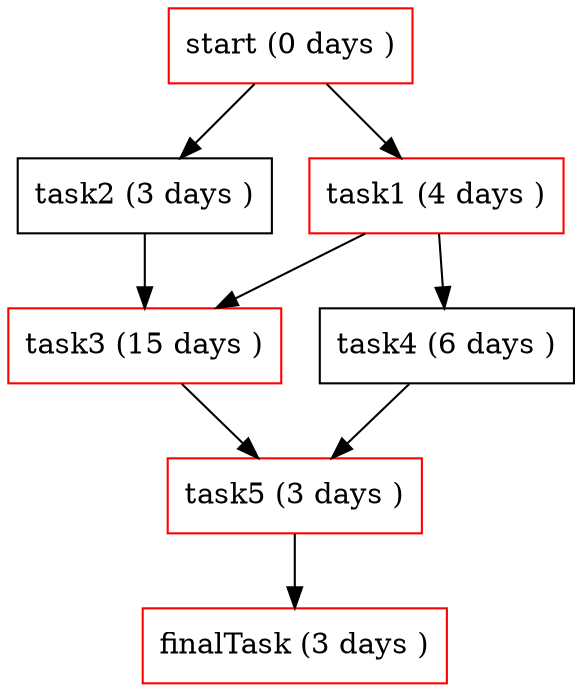 digraph G {
	start [shape=box,label="start (0 days )"];
	start [color=red];
	task1 [shape=box];
	start -> task1;
	task1 [shape=box,label="task1 (4 days )"];
	task1 [color=red];
	task3 [shape=box];
	task1 -> task3;
	task3 [shape=box,label="task3 (15 days )"];
	task3 [color=red];
	task5 [shape=box];
	task3 -> task5;
	task5 [shape=box,label="task5 (3 days )"];
	task5 [color=red];
	finalTask [shape=box];
	task5 -> finalTask;
	finalTask [shape=box,label="finalTask (3 days )"];
	finalTask [color=red];
	task4 [shape=box];
	task1 -> task4;
	task4 [shape=box,label="task4 (6 days )"];
	task5 [shape=box];
	task4 -> task5;
	task2 [shape=box];
	start -> task2;
	task2 [shape=box,label="task2 (3 days )"];
	task3 [shape=box];
	task2 -> task3;
}